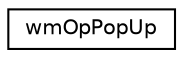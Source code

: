 digraph G
{
  edge [fontname="Helvetica",fontsize="10",labelfontname="Helvetica",labelfontsize="10"];
  node [fontname="Helvetica",fontsize="10",shape=record];
  rankdir=LR;
  Node1 [label="wmOpPopUp",height=0.2,width=0.4,color="black", fillcolor="white", style="filled",URL="$d0/ddc/structwmOpPopUp.html"];
}
